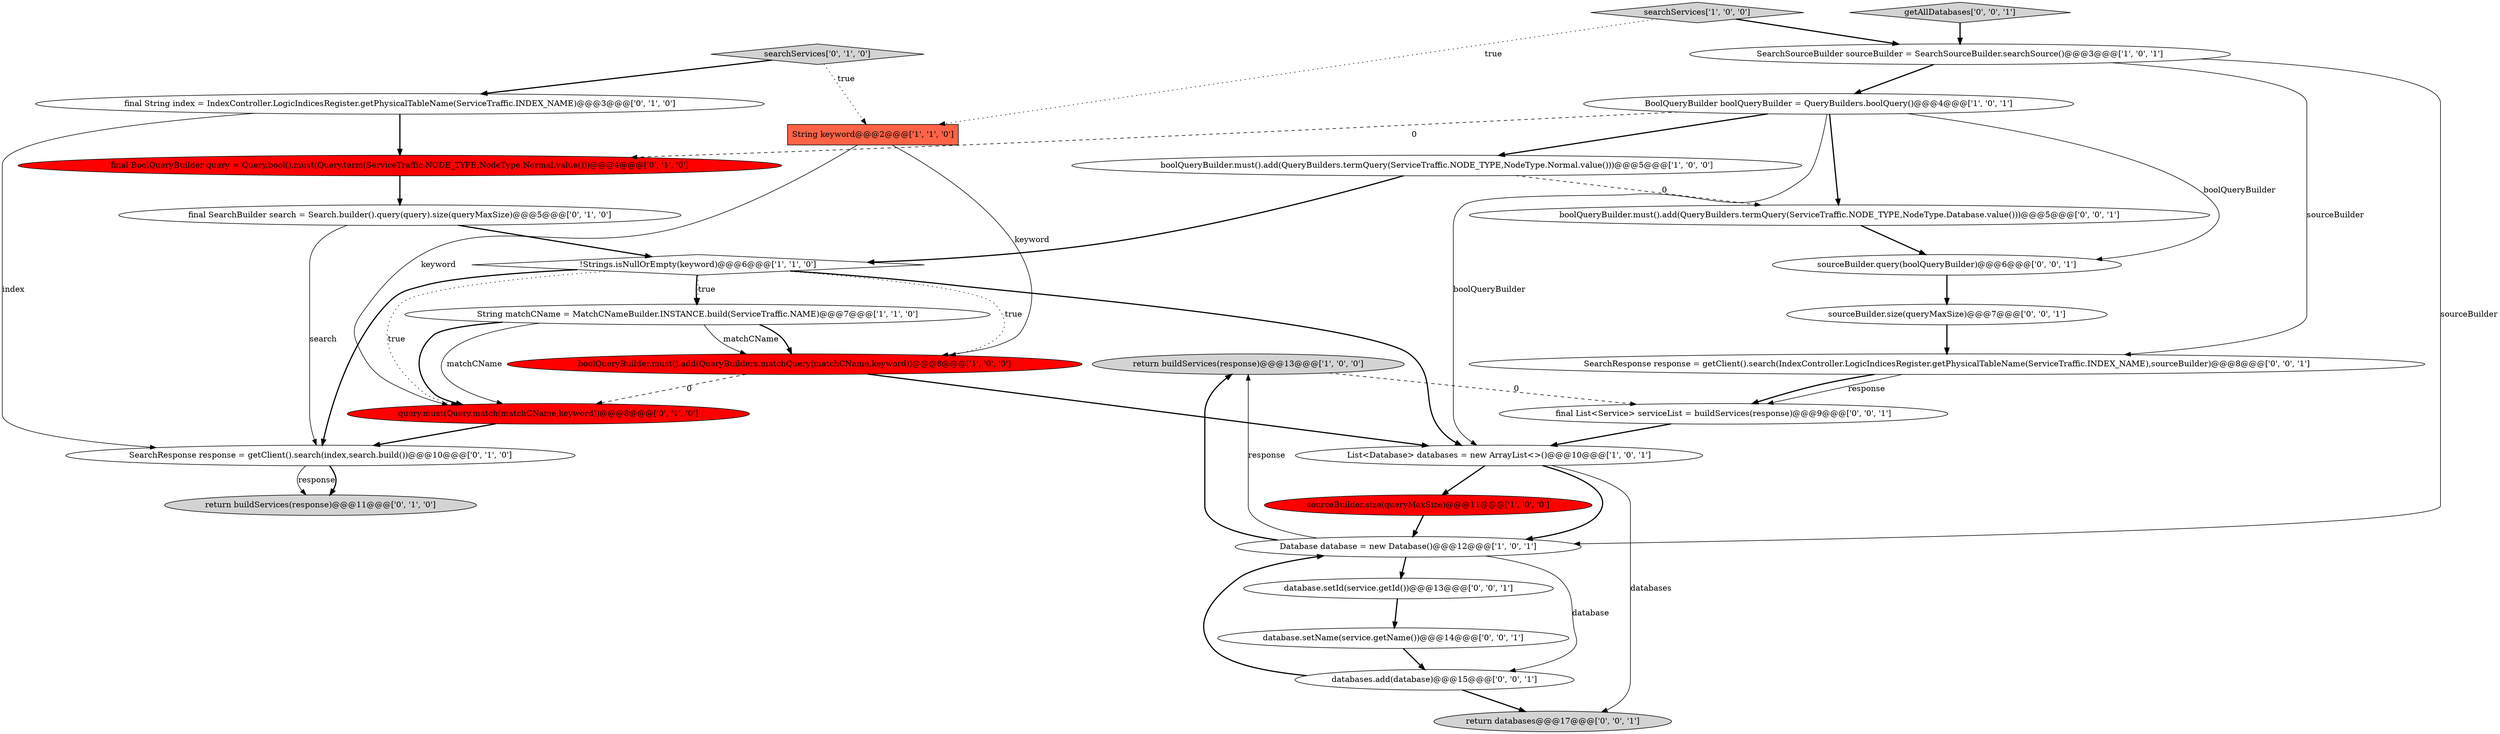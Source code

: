 digraph {
5 [style = filled, label = "return buildServices(response)@@@13@@@['1', '0', '0']", fillcolor = lightgray, shape = ellipse image = "AAA0AAABBB1BBB"];
24 [style = filled, label = "database.setName(service.getName())@@@14@@@['0', '0', '1']", fillcolor = white, shape = ellipse image = "AAA0AAABBB3BBB"];
12 [style = filled, label = "SearchResponse response = getClient().search(index,search.build())@@@10@@@['0', '1', '0']", fillcolor = white, shape = ellipse image = "AAA0AAABBB2BBB"];
8 [style = filled, label = "boolQueryBuilder.must().add(QueryBuilders.matchQuery(matchCName,keyword))@@@8@@@['1', '0', '0']", fillcolor = red, shape = ellipse image = "AAA1AAABBB1BBB"];
3 [style = filled, label = "sourceBuilder.size(queryMaxSize)@@@11@@@['1', '0', '0']", fillcolor = red, shape = ellipse image = "AAA1AAABBB1BBB"];
22 [style = filled, label = "return databases@@@17@@@['0', '0', '1']", fillcolor = lightgray, shape = ellipse image = "AAA0AAABBB3BBB"];
2 [style = filled, label = "List<Database> databases = new ArrayList<>()@@@10@@@['1', '0', '1']", fillcolor = white, shape = ellipse image = "AAA0AAABBB1BBB"];
19 [style = filled, label = "sourceBuilder.size(queryMaxSize)@@@7@@@['0', '0', '1']", fillcolor = white, shape = ellipse image = "AAA0AAABBB3BBB"];
17 [style = filled, label = "query.must(Query.match(matchCName,keyword))@@@8@@@['0', '1', '0']", fillcolor = red, shape = ellipse image = "AAA1AAABBB2BBB"];
14 [style = filled, label = "searchServices['0', '1', '0']", fillcolor = lightgray, shape = diamond image = "AAA0AAABBB2BBB"];
18 [style = filled, label = "return buildServices(response)@@@11@@@['0', '1', '0']", fillcolor = lightgray, shape = ellipse image = "AAA0AAABBB2BBB"];
6 [style = filled, label = "String keyword@@@2@@@['1', '1', '0']", fillcolor = tomato, shape = box image = "AAA0AAABBB1BBB"];
10 [style = filled, label = "SearchSourceBuilder sourceBuilder = SearchSourceBuilder.searchSource()@@@3@@@['1', '0', '1']", fillcolor = white, shape = ellipse image = "AAA0AAABBB1BBB"];
1 [style = filled, label = "searchServices['1', '0', '0']", fillcolor = lightgray, shape = diamond image = "AAA0AAABBB1BBB"];
28 [style = filled, label = "sourceBuilder.query(boolQueryBuilder)@@@6@@@['0', '0', '1']", fillcolor = white, shape = ellipse image = "AAA0AAABBB3BBB"];
9 [style = filled, label = "Database database = new Database()@@@12@@@['1', '0', '1']", fillcolor = white, shape = ellipse image = "AAA0AAABBB1BBB"];
21 [style = filled, label = "database.setId(service.getId())@@@13@@@['0', '0', '1']", fillcolor = white, shape = ellipse image = "AAA0AAABBB3BBB"];
15 [style = filled, label = "final BoolQueryBuilder query = Query.bool().must(Query.term(ServiceTraffic.NODE_TYPE,NodeType.Normal.value()))@@@4@@@['0', '1', '0']", fillcolor = red, shape = ellipse image = "AAA1AAABBB2BBB"];
11 [style = filled, label = "BoolQueryBuilder boolQueryBuilder = QueryBuilders.boolQuery()@@@4@@@['1', '0', '1']", fillcolor = white, shape = ellipse image = "AAA0AAABBB1BBB"];
20 [style = filled, label = "SearchResponse response = getClient().search(IndexController.LogicIndicesRegister.getPhysicalTableName(ServiceTraffic.INDEX_NAME),sourceBuilder)@@@8@@@['0', '0', '1']", fillcolor = white, shape = ellipse image = "AAA0AAABBB3BBB"];
7 [style = filled, label = "String matchCName = MatchCNameBuilder.INSTANCE.build(ServiceTraffic.NAME)@@@7@@@['1', '1', '0']", fillcolor = white, shape = ellipse image = "AAA0AAABBB1BBB"];
16 [style = filled, label = "final SearchBuilder search = Search.builder().query(query).size(queryMaxSize)@@@5@@@['0', '1', '0']", fillcolor = white, shape = ellipse image = "AAA0AAABBB2BBB"];
23 [style = filled, label = "final List<Service> serviceList = buildServices(response)@@@9@@@['0', '0', '1']", fillcolor = white, shape = ellipse image = "AAA0AAABBB3BBB"];
27 [style = filled, label = "boolQueryBuilder.must().add(QueryBuilders.termQuery(ServiceTraffic.NODE_TYPE,NodeType.Database.value()))@@@5@@@['0', '0', '1']", fillcolor = white, shape = ellipse image = "AAA0AAABBB3BBB"];
26 [style = filled, label = "getAllDatabases['0', '0', '1']", fillcolor = lightgray, shape = diamond image = "AAA0AAABBB3BBB"];
0 [style = filled, label = "!Strings.isNullOrEmpty(keyword)@@@6@@@['1', '1', '0']", fillcolor = white, shape = diamond image = "AAA0AAABBB1BBB"];
4 [style = filled, label = "boolQueryBuilder.must().add(QueryBuilders.termQuery(ServiceTraffic.NODE_TYPE,NodeType.Normal.value()))@@@5@@@['1', '0', '0']", fillcolor = white, shape = ellipse image = "AAA0AAABBB1BBB"];
25 [style = filled, label = "databases.add(database)@@@15@@@['0', '0', '1']", fillcolor = white, shape = ellipse image = "AAA0AAABBB3BBB"];
13 [style = filled, label = "final String index = IndexController.LogicIndicesRegister.getPhysicalTableName(ServiceTraffic.INDEX_NAME)@@@3@@@['0', '1', '0']", fillcolor = white, shape = ellipse image = "AAA0AAABBB2BBB"];
16->12 [style = solid, label="search"];
6->8 [style = solid, label="keyword"];
7->8 [style = solid, label="matchCName"];
20->23 [style = solid, label="response"];
16->0 [style = bold, label=""];
2->22 [style = solid, label="databases"];
7->17 [style = bold, label=""];
13->12 [style = solid, label="index"];
25->22 [style = bold, label=""];
6->17 [style = solid, label="keyword"];
26->10 [style = bold, label=""];
11->15 [style = dashed, label="0"];
5->23 [style = dashed, label="0"];
19->20 [style = bold, label=""];
2->3 [style = bold, label=""];
0->12 [style = bold, label=""];
11->4 [style = bold, label=""];
0->2 [style = bold, label=""];
27->28 [style = bold, label=""];
25->9 [style = bold, label=""];
4->27 [style = dashed, label="0"];
21->24 [style = bold, label=""];
2->9 [style = bold, label=""];
10->20 [style = solid, label="sourceBuilder"];
7->8 [style = bold, label=""];
15->16 [style = bold, label=""];
12->18 [style = solid, label="response"];
11->2 [style = solid, label="boolQueryBuilder"];
4->0 [style = bold, label=""];
0->7 [style = bold, label=""];
0->8 [style = dotted, label="true"];
3->9 [style = bold, label=""];
7->17 [style = solid, label="matchCName"];
17->12 [style = bold, label=""];
20->23 [style = bold, label=""];
8->2 [style = bold, label=""];
24->25 [style = bold, label=""];
9->25 [style = solid, label="database"];
12->18 [style = bold, label=""];
28->19 [style = bold, label=""];
9->21 [style = bold, label=""];
9->5 [style = bold, label=""];
9->5 [style = solid, label="response"];
0->17 [style = dotted, label="true"];
10->9 [style = solid, label="sourceBuilder"];
1->6 [style = dotted, label="true"];
8->17 [style = dashed, label="0"];
13->15 [style = bold, label=""];
23->2 [style = bold, label=""];
14->13 [style = bold, label=""];
1->10 [style = bold, label=""];
0->7 [style = dotted, label="true"];
11->28 [style = solid, label="boolQueryBuilder"];
11->27 [style = bold, label=""];
10->11 [style = bold, label=""];
14->6 [style = dotted, label="true"];
}
